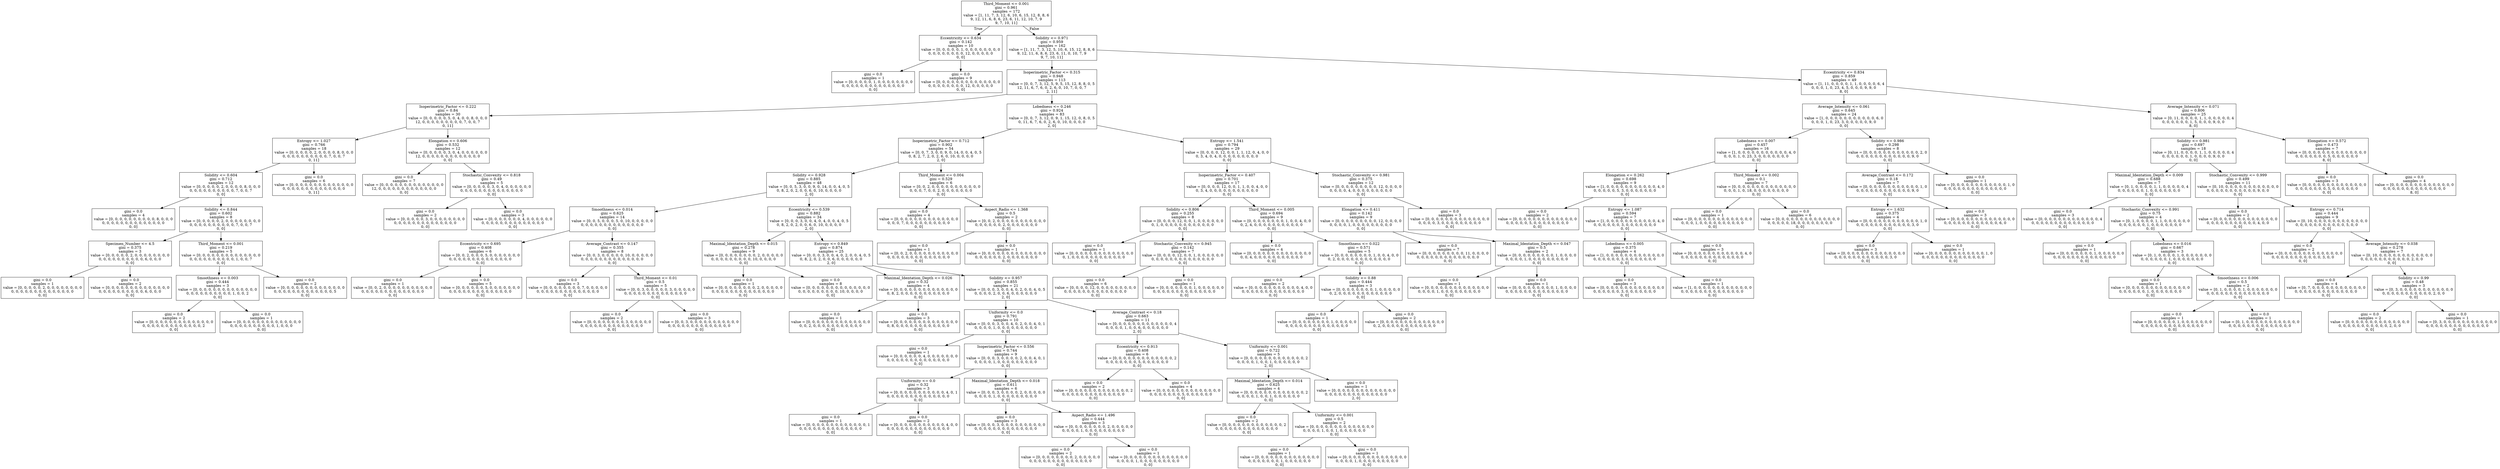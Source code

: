 digraph Tree {
node [shape=box] ;
0 [label="Third_Moment <= 0.001\ngini = 0.961\nsamples = 172\nvalue = [1, 11, 7, 3, 12, 6, 10, 6, 15, 12, 8, 8, 6\n9, 12, 11, 6, 8, 6, 23, 6, 11, 12, 10, 7, 9\n9, 7, 10, 11]"] ;
1 [label="Eccentricity <= 0.634\ngini = 0.142\nsamples = 10\nvalue = [0, 0, 0, 0, 0, 1, 0, 0, 0, 0, 0, 0, 0, 0\n0, 0, 0, 0, 0, 0, 0, 0, 12, 0, 0, 0, 0, 0\n0, 0]"] ;
0 -> 1 [labeldistance=2.5, labelangle=45, headlabel="True"] ;
2 [label="gini = 0.0\nsamples = 1\nvalue = [0, 0, 0, 0, 0, 1, 0, 0, 0, 0, 0, 0, 0, 0\n0, 0, 0, 0, 0, 0, 0, 0, 0, 0, 0, 0, 0, 0\n0, 0]"] ;
1 -> 2 ;
3 [label="gini = 0.0\nsamples = 9\nvalue = [0, 0, 0, 0, 0, 0, 0, 0, 0, 0, 0, 0, 0, 0\n0, 0, 0, 0, 0, 0, 0, 0, 12, 0, 0, 0, 0, 0\n0, 0]"] ;
1 -> 3 ;
4 [label="Solidity <= 0.971\ngini = 0.959\nsamples = 162\nvalue = [1, 11, 7, 3, 12, 5, 10, 6, 15, 12, 8, 8, 6\n9, 12, 11, 6, 8, 6, 23, 6, 11, 0, 10, 7, 9\n9, 7, 10, 11]"] ;
0 -> 4 [labeldistance=2.5, labelangle=-45, headlabel="False"] ;
5 [label="Isoperimetric_Factor <= 0.315\ngini = 0.948\nsamples = 113\nvalue = [0, 0, 7, 3, 12, 5, 9, 5, 15, 12, 8, 8, 0, 5\n12, 11, 6, 7, 6, 0, 2, 6, 0, 10, 7, 0, 0, 7\n2, 11]"] ;
4 -> 5 ;
6 [label="Isoperimetric_Factor <= 0.222\ngini = 0.84\nsamples = 30\nvalue = [0, 0, 0, 0, 0, 5, 0, 4, 0, 0, 8, 0, 0, 0\n12, 0, 0, 0, 0, 0, 0, 0, 0, 0, 7, 0, 0, 7\n0, 11]"] ;
5 -> 6 ;
7 [label="Entropy <= 1.027\ngini = 0.766\nsamples = 18\nvalue = [0, 0, 0, 0, 0, 2, 0, 0, 0, 0, 8, 0, 0, 0\n0, 0, 0, 0, 0, 0, 0, 0, 0, 0, 7, 0, 0, 7\n0, 11]"] ;
6 -> 7 ;
8 [label="Solidity <= 0.604\ngini = 0.712\nsamples = 12\nvalue = [0, 0, 0, 0, 0, 2, 0, 0, 0, 0, 8, 0, 0, 0\n0, 0, 0, 0, 0, 0, 0, 0, 0, 0, 7, 0, 0, 7\n0, 0]"] ;
7 -> 8 ;
9 [label="gini = 0.0\nsamples = 4\nvalue = [0, 0, 0, 0, 0, 0, 0, 0, 0, 0, 8, 0, 0, 0\n0, 0, 0, 0, 0, 0, 0, 0, 0, 0, 0, 0, 0, 0\n0, 0]"] ;
8 -> 9 ;
10 [label="Solidity <= 0.844\ngini = 0.602\nsamples = 8\nvalue = [0, 0, 0, 0, 0, 2, 0, 0, 0, 0, 0, 0, 0, 0\n0, 0, 0, 0, 0, 0, 0, 0, 0, 0, 7, 0, 0, 7\n0, 0]"] ;
8 -> 10 ;
11 [label="Specimen_Number <= 4.5\ngini = 0.375\nsamples = 3\nvalue = [0, 0, 0, 0, 0, 2, 0, 0, 0, 0, 0, 0, 0, 0\n0, 0, 0, 0, 0, 0, 0, 0, 0, 0, 6, 0, 0, 0\n0, 0]"] ;
10 -> 11 ;
12 [label="gini = 0.0\nsamples = 1\nvalue = [0, 0, 0, 0, 0, 2, 0, 0, 0, 0, 0, 0, 0, 0\n0, 0, 0, 0, 0, 0, 0, 0, 0, 0, 0, 0, 0, 0\n0, 0]"] ;
11 -> 12 ;
13 [label="gini = 0.0\nsamples = 2\nvalue = [0, 0, 0, 0, 0, 0, 0, 0, 0, 0, 0, 0, 0, 0\n0, 0, 0, 0, 0, 0, 0, 0, 0, 0, 6, 0, 0, 0\n0, 0]"] ;
11 -> 13 ;
14 [label="Third_Moment <= 0.001\ngini = 0.219\nsamples = 5\nvalue = [0, 0, 0, 0, 0, 0, 0, 0, 0, 0, 0, 0, 0, 0\n0, 0, 0, 0, 0, 0, 0, 0, 0, 0, 1, 0, 0, 7\n0, 0]"] ;
10 -> 14 ;
15 [label="Smoothness <= 0.003\ngini = 0.444\nsamples = 3\nvalue = [0, 0, 0, 0, 0, 0, 0, 0, 0, 0, 0, 0, 0, 0\n0, 0, 0, 0, 0, 0, 0, 0, 0, 0, 1, 0, 0, 2\n0, 0]"] ;
14 -> 15 ;
16 [label="gini = 0.0\nsamples = 2\nvalue = [0, 0, 0, 0, 0, 0, 0, 0, 0, 0, 0, 0, 0, 0\n0, 0, 0, 0, 0, 0, 0, 0, 0, 0, 0, 0, 0, 2\n0, 0]"] ;
15 -> 16 ;
17 [label="gini = 0.0\nsamples = 1\nvalue = [0, 0, 0, 0, 0, 0, 0, 0, 0, 0, 0, 0, 0, 0\n0, 0, 0, 0, 0, 0, 0, 0, 0, 0, 1, 0, 0, 0\n0, 0]"] ;
15 -> 17 ;
18 [label="gini = 0.0\nsamples = 2\nvalue = [0, 0, 0, 0, 0, 0, 0, 0, 0, 0, 0, 0, 0, 0\n0, 0, 0, 0, 0, 0, 0, 0, 0, 0, 0, 0, 0, 5\n0, 0]"] ;
14 -> 18 ;
19 [label="gini = 0.0\nsamples = 6\nvalue = [0, 0, 0, 0, 0, 0, 0, 0, 0, 0, 0, 0, 0, 0\n0, 0, 0, 0, 0, 0, 0, 0, 0, 0, 0, 0, 0, 0\n0, 11]"] ;
7 -> 19 ;
20 [label="Elongation <= 0.606\ngini = 0.532\nsamples = 12\nvalue = [0, 0, 0, 0, 0, 3, 0, 4, 0, 0, 0, 0, 0, 0\n12, 0, 0, 0, 0, 0, 0, 0, 0, 0, 0, 0, 0, 0\n0, 0]"] ;
6 -> 20 ;
21 [label="gini = 0.0\nsamples = 7\nvalue = [0, 0, 0, 0, 0, 0, 0, 0, 0, 0, 0, 0, 0, 0\n12, 0, 0, 0, 0, 0, 0, 0, 0, 0, 0, 0, 0, 0\n0, 0]"] ;
20 -> 21 ;
22 [label="Stochastic_Convexity <= 0.818\ngini = 0.49\nsamples = 5\nvalue = [0, 0, 0, 0, 0, 3, 0, 4, 0, 0, 0, 0, 0, 0\n0, 0, 0, 0, 0, 0, 0, 0, 0, 0, 0, 0, 0, 0\n0, 0]"] ;
20 -> 22 ;
23 [label="gini = 0.0\nsamples = 2\nvalue = [0, 0, 0, 0, 0, 3, 0, 0, 0, 0, 0, 0, 0, 0\n0, 0, 0, 0, 0, 0, 0, 0, 0, 0, 0, 0, 0, 0\n0, 0]"] ;
22 -> 23 ;
24 [label="gini = 0.0\nsamples = 3\nvalue = [0, 0, 0, 0, 0, 0, 0, 4, 0, 0, 0, 0, 0, 0\n0, 0, 0, 0, 0, 0, 0, 0, 0, 0, 0, 0, 0, 0\n0, 0]"] ;
22 -> 24 ;
25 [label="Lobedness <= 0.246\ngini = 0.924\nsamples = 83\nvalue = [0, 0, 7, 3, 12, 0, 9, 1, 15, 12, 0, 8, 0, 5\n0, 11, 6, 7, 6, 0, 2, 6, 0, 10, 0, 0, 0, 0\n2, 0]"] ;
5 -> 25 ;
26 [label="Isoperimetric_Factor <= 0.712\ngini = 0.902\nsamples = 54\nvalue = [0, 0, 7, 3, 0, 0, 9, 0, 14, 0, 0, 4, 0, 5\n0, 8, 2, 7, 2, 0, 2, 6, 0, 10, 0, 0, 0, 0\n2, 0]"] ;
25 -> 26 ;
27 [label="Solidity <= 0.928\ngini = 0.885\nsamples = 48\nvalue = [0, 0, 5, 3, 0, 0, 9, 0, 14, 0, 0, 4, 0, 5\n0, 8, 2, 0, 2, 0, 0, 6, 0, 10, 0, 0, 0, 0\n2, 0]"] ;
26 -> 27 ;
28 [label="Smoothness <= 0.014\ngini = 0.625\nsamples = 14\nvalue = [0, 0, 5, 0, 0, 0, 5, 0, 10, 0, 0, 0, 0, 0\n0, 0, 0, 0, 0, 0, 0, 0, 0, 0, 0, 0, 0, 0\n0, 0]"] ;
27 -> 28 ;
29 [label="Eccentricity <= 0.695\ngini = 0.408\nsamples = 6\nvalue = [0, 0, 2, 0, 0, 0, 5, 0, 0, 0, 0, 0, 0, 0\n0, 0, 0, 0, 0, 0, 0, 0, 0, 0, 0, 0, 0, 0\n0, 0]"] ;
28 -> 29 ;
30 [label="gini = 0.0\nsamples = 1\nvalue = [0, 0, 2, 0, 0, 0, 0, 0, 0, 0, 0, 0, 0, 0\n0, 0, 0, 0, 0, 0, 0, 0, 0, 0, 0, 0, 0, 0\n0, 0]"] ;
29 -> 30 ;
31 [label="gini = 0.0\nsamples = 5\nvalue = [0, 0, 0, 0, 0, 0, 5, 0, 0, 0, 0, 0, 0, 0\n0, 0, 0, 0, 0, 0, 0, 0, 0, 0, 0, 0, 0, 0\n0, 0]"] ;
29 -> 31 ;
32 [label="Average_Contrast <= 0.147\ngini = 0.355\nsamples = 8\nvalue = [0, 0, 3, 0, 0, 0, 0, 0, 10, 0, 0, 0, 0, 0\n0, 0, 0, 0, 0, 0, 0, 0, 0, 0, 0, 0, 0, 0\n0, 0]"] ;
28 -> 32 ;
33 [label="gini = 0.0\nsamples = 3\nvalue = [0, 0, 0, 0, 0, 0, 0, 0, 7, 0, 0, 0, 0, 0\n0, 0, 0, 0, 0, 0, 0, 0, 0, 0, 0, 0, 0, 0\n0, 0]"] ;
32 -> 33 ;
34 [label="Third_Moment <= 0.01\ngini = 0.5\nsamples = 5\nvalue = [0, 0, 3, 0, 0, 0, 0, 0, 3, 0, 0, 0, 0, 0\n0, 0, 0, 0, 0, 0, 0, 0, 0, 0, 0, 0, 0, 0\n0, 0]"] ;
32 -> 34 ;
35 [label="gini = 0.0\nsamples = 2\nvalue = [0, 0, 0, 0, 0, 0, 0, 0, 3, 0, 0, 0, 0, 0\n0, 0, 0, 0, 0, 0, 0, 0, 0, 0, 0, 0, 0, 0\n0, 0]"] ;
34 -> 35 ;
36 [label="gini = 0.0\nsamples = 3\nvalue = [0, 0, 3, 0, 0, 0, 0, 0, 0, 0, 0, 0, 0, 0\n0, 0, 0, 0, 0, 0, 0, 0, 0, 0, 0, 0, 0, 0\n0, 0]"] ;
34 -> 36 ;
37 [label="Eccentricity <= 0.539\ngini = 0.882\nsamples = 34\nvalue = [0, 0, 0, 3, 0, 0, 4, 0, 4, 0, 0, 4, 0, 5\n0, 8, 2, 0, 2, 0, 0, 6, 0, 10, 0, 0, 0, 0\n2, 0]"] ;
27 -> 37 ;
38 [label="Maximal_Identation_Depth <= 0.015\ngini = 0.278\nsamples = 9\nvalue = [0, 0, 0, 0, 0, 0, 0, 0, 2, 0, 0, 0, 0, 0\n0, 0, 0, 0, 0, 0, 0, 0, 0, 10, 0, 0, 0, 0\n0, 0]"] ;
37 -> 38 ;
39 [label="gini = 0.0\nsamples = 1\nvalue = [0, 0, 0, 0, 0, 0, 0, 0, 2, 0, 0, 0, 0, 0\n0, 0, 0, 0, 0, 0, 0, 0, 0, 0, 0, 0, 0, 0\n0, 0]"] ;
38 -> 39 ;
40 [label="gini = 0.0\nsamples = 8\nvalue = [0, 0, 0, 0, 0, 0, 0, 0, 0, 0, 0, 0, 0, 0\n0, 0, 0, 0, 0, 0, 0, 0, 0, 10, 0, 0, 0, 0\n0, 0]"] ;
38 -> 40 ;
41 [label="Entropy <= 0.849\ngini = 0.874\nsamples = 25\nvalue = [0, 0, 0, 3, 0, 0, 4, 0, 2, 0, 0, 4, 0, 5\n0, 8, 2, 0, 2, 0, 0, 6, 0, 0, 0, 0, 0, 0\n2, 0]"] ;
37 -> 41 ;
42 [label="Maximal_Identation_Depth <= 0.026\ngini = 0.32\nsamples = 4\nvalue = [0, 0, 0, 0, 0, 0, 0, 0, 0, 0, 0, 0, 0, 0\n0, 8, 2, 0, 0, 0, 0, 0, 0, 0, 0, 0, 0, 0\n0, 0]"] ;
41 -> 42 ;
43 [label="gini = 0.0\nsamples = 1\nvalue = [0, 0, 0, 0, 0, 0, 0, 0, 0, 0, 0, 0, 0, 0\n0, 0, 2, 0, 0, 0, 0, 0, 0, 0, 0, 0, 0, 0\n0, 0]"] ;
42 -> 43 ;
44 [label="gini = 0.0\nsamples = 3\nvalue = [0, 0, 0, 0, 0, 0, 0, 0, 0, 0, 0, 0, 0, 0\n0, 8, 0, 0, 0, 0, 0, 0, 0, 0, 0, 0, 0, 0\n0, 0]"] ;
42 -> 44 ;
45 [label="Solidity <= 0.957\ngini = 0.855\nsamples = 21\nvalue = [0, 0, 0, 3, 0, 0, 4, 0, 2, 0, 0, 4, 0, 5\n0, 0, 0, 0, 2, 0, 0, 6, 0, 0, 0, 0, 0, 0\n2, 0]"] ;
41 -> 45 ;
46 [label="Uniformity <= 0.0\ngini = 0.791\nsamples = 10\nvalue = [0, 0, 0, 3, 0, 0, 4, 0, 2, 0, 0, 4, 0, 1\n0, 0, 0, 0, 1, 0, 0, 0, 0, 0, 0, 0, 0, 0\n0, 0]"] ;
45 -> 46 ;
47 [label="gini = 0.0\nsamples = 1\nvalue = [0, 0, 0, 0, 0, 0, 4, 0, 0, 0, 0, 0, 0, 0\n0, 0, 0, 0, 0, 0, 0, 0, 0, 0, 0, 0, 0, 0\n0, 0]"] ;
46 -> 47 ;
48 [label="Isoperimetric_Factor <= 0.556\ngini = 0.744\nsamples = 9\nvalue = [0, 0, 0, 3, 0, 0, 0, 0, 2, 0, 0, 4, 0, 1\n0, 0, 0, 0, 1, 0, 0, 0, 0, 0, 0, 0, 0, 0\n0, 0]"] ;
46 -> 48 ;
49 [label="Uniformity <= 0.0\ngini = 0.32\nsamples = 3\nvalue = [0, 0, 0, 0, 0, 0, 0, 0, 0, 0, 0, 4, 0, 1\n0, 0, 0, 0, 0, 0, 0, 0, 0, 0, 0, 0, 0, 0\n0, 0]"] ;
48 -> 49 ;
50 [label="gini = 0.0\nsamples = 1\nvalue = [0, 0, 0, 0, 0, 0, 0, 0, 0, 0, 0, 0, 0, 1\n0, 0, 0, 0, 0, 0, 0, 0, 0, 0, 0, 0, 0, 0\n0, 0]"] ;
49 -> 50 ;
51 [label="gini = 0.0\nsamples = 2\nvalue = [0, 0, 0, 0, 0, 0, 0, 0, 0, 0, 0, 4, 0, 0\n0, 0, 0, 0, 0, 0, 0, 0, 0, 0, 0, 0, 0, 0\n0, 0]"] ;
49 -> 51 ;
52 [label="Maximal_Identation_Depth <= 0.018\ngini = 0.611\nsamples = 6\nvalue = [0, 0, 0, 3, 0, 0, 0, 0, 2, 0, 0, 0, 0, 0\n0, 0, 0, 0, 1, 0, 0, 0, 0, 0, 0, 0, 0, 0\n0, 0]"] ;
48 -> 52 ;
53 [label="gini = 0.0\nsamples = 3\nvalue = [0, 0, 0, 3, 0, 0, 0, 0, 0, 0, 0, 0, 0, 0\n0, 0, 0, 0, 0, 0, 0, 0, 0, 0, 0, 0, 0, 0\n0, 0]"] ;
52 -> 53 ;
54 [label="Aspect_Radio <= 1.496\ngini = 0.444\nsamples = 3\nvalue = [0, 0, 0, 0, 0, 0, 0, 0, 2, 0, 0, 0, 0, 0\n0, 0, 0, 0, 1, 0, 0, 0, 0, 0, 0, 0, 0, 0\n0, 0]"] ;
52 -> 54 ;
55 [label="gini = 0.0\nsamples = 2\nvalue = [0, 0, 0, 0, 0, 0, 0, 0, 2, 0, 0, 0, 0, 0\n0, 0, 0, 0, 0, 0, 0, 0, 0, 0, 0, 0, 0, 0\n0, 0]"] ;
54 -> 55 ;
56 [label="gini = 0.0\nsamples = 1\nvalue = [0, 0, 0, 0, 0, 0, 0, 0, 0, 0, 0, 0, 0, 0\n0, 0, 0, 0, 1, 0, 0, 0, 0, 0, 0, 0, 0, 0\n0, 0]"] ;
54 -> 56 ;
57 [label="Average_Contrast <= 0.18\ngini = 0.663\nsamples = 11\nvalue = [0, 0, 0, 0, 0, 0, 0, 0, 0, 0, 0, 0, 0, 4\n0, 0, 0, 0, 1, 0, 0, 6, 0, 0, 0, 0, 0, 0\n2, 0]"] ;
45 -> 57 ;
58 [label="Eccentricity <= 0.913\ngini = 0.408\nsamples = 6\nvalue = [0, 0, 0, 0, 0, 0, 0, 0, 0, 0, 0, 0, 0, 2\n0, 0, 0, 0, 0, 0, 0, 5, 0, 0, 0, 0, 0, 0\n0, 0]"] ;
57 -> 58 ;
59 [label="gini = 0.0\nsamples = 2\nvalue = [0, 0, 0, 0, 0, 0, 0, 0, 0, 0, 0, 0, 0, 2\n0, 0, 0, 0, 0, 0, 0, 0, 0, 0, 0, 0, 0, 0\n0, 0]"] ;
58 -> 59 ;
60 [label="gini = 0.0\nsamples = 4\nvalue = [0, 0, 0, 0, 0, 0, 0, 0, 0, 0, 0, 0, 0, 0\n0, 0, 0, 0, 0, 0, 0, 5, 0, 0, 0, 0, 0, 0\n0, 0]"] ;
58 -> 60 ;
61 [label="Uniformity <= 0.001\ngini = 0.722\nsamples = 5\nvalue = [0, 0, 0, 0, 0, 0, 0, 0, 0, 0, 0, 0, 0, 2\n0, 0, 0, 0, 1, 0, 0, 1, 0, 0, 0, 0, 0, 0\n2, 0]"] ;
57 -> 61 ;
62 [label="Maximal_Identation_Depth <= 0.014\ngini = 0.625\nsamples = 4\nvalue = [0, 0, 0, 0, 0, 0, 0, 0, 0, 0, 0, 0, 0, 2\n0, 0, 0, 0, 1, 0, 0, 1, 0, 0, 0, 0, 0, 0\n0, 0]"] ;
61 -> 62 ;
63 [label="gini = 0.0\nsamples = 2\nvalue = [0, 0, 0, 0, 0, 0, 0, 0, 0, 0, 0, 0, 0, 2\n0, 0, 0, 0, 0, 0, 0, 0, 0, 0, 0, 0, 0, 0\n0, 0]"] ;
62 -> 63 ;
64 [label="Uniformity <= 0.001\ngini = 0.5\nsamples = 2\nvalue = [0, 0, 0, 0, 0, 0, 0, 0, 0, 0, 0, 0, 0, 0\n0, 0, 0, 0, 1, 0, 0, 1, 0, 0, 0, 0, 0, 0\n0, 0]"] ;
62 -> 64 ;
65 [label="gini = 0.0\nsamples = 1\nvalue = [0, 0, 0, 0, 0, 0, 0, 0, 0, 0, 0, 0, 0, 0\n0, 0, 0, 0, 0, 0, 0, 1, 0, 0, 0, 0, 0, 0\n0, 0]"] ;
64 -> 65 ;
66 [label="gini = 0.0\nsamples = 1\nvalue = [0, 0, 0, 0, 0, 0, 0, 0, 0, 0, 0, 0, 0, 0\n0, 0, 0, 0, 1, 0, 0, 0, 0, 0, 0, 0, 0, 0\n0, 0]"] ;
64 -> 66 ;
67 [label="gini = 0.0\nsamples = 1\nvalue = [0, 0, 0, 0, 0, 0, 0, 0, 0, 0, 0, 0, 0, 0\n0, 0, 0, 0, 0, 0, 0, 0, 0, 0, 0, 0, 0, 0\n2, 0]"] ;
61 -> 67 ;
68 [label="Third_Moment <= 0.004\ngini = 0.529\nsamples = 6\nvalue = [0, 0, 2, 0, 0, 0, 0, 0, 0, 0, 0, 0, 0, 0\n0, 0, 0, 7, 0, 0, 2, 0, 0, 0, 0, 0, 0, 0\n0, 0]"] ;
26 -> 68 ;
69 [label="gini = 0.0\nsamples = 4\nvalue = [0, 0, 0, 0, 0, 0, 0, 0, 0, 0, 0, 0, 0, 0\n0, 0, 0, 7, 0, 0, 0, 0, 0, 0, 0, 0, 0, 0\n0, 0]"] ;
68 -> 69 ;
70 [label="Aspect_Radio <= 1.368\ngini = 0.5\nsamples = 2\nvalue = [0, 0, 2, 0, 0, 0, 0, 0, 0, 0, 0, 0, 0, 0\n0, 0, 0, 0, 0, 0, 2, 0, 0, 0, 0, 0, 0, 0\n0, 0]"] ;
68 -> 70 ;
71 [label="gini = 0.0\nsamples = 1\nvalue = [0, 0, 2, 0, 0, 0, 0, 0, 0, 0, 0, 0, 0, 0\n0, 0, 0, 0, 0, 0, 0, 0, 0, 0, 0, 0, 0, 0\n0, 0]"] ;
70 -> 71 ;
72 [label="gini = 0.0\nsamples = 1\nvalue = [0, 0, 0, 0, 0, 0, 0, 0, 0, 0, 0, 0, 0, 0\n0, 0, 0, 0, 0, 0, 2, 0, 0, 0, 0, 0, 0, 0\n0, 0]"] ;
70 -> 72 ;
73 [label="Entropy <= 1.541\ngini = 0.794\nsamples = 29\nvalue = [0, 0, 0, 0, 12, 0, 0, 1, 1, 12, 0, 4, 0, 0\n0, 3, 4, 0, 4, 0, 0, 0, 0, 0, 0, 0, 0, 0\n0, 0]"] ;
25 -> 73 ;
74 [label="Isoperimetric_Factor <= 0.407\ngini = 0.701\nsamples = 17\nvalue = [0, 0, 0, 0, 12, 0, 0, 1, 1, 0, 0, 4, 0, 0\n0, 3, 4, 0, 0, 0, 0, 0, 0, 0, 0, 0, 0, 0\n0, 0]"] ;
73 -> 74 ;
75 [label="Solidity <= 0.806\ngini = 0.255\nsamples = 8\nvalue = [0, 0, 0, 0, 12, 0, 0, 1, 0, 0, 0, 0, 0, 0\n0, 1, 0, 0, 0, 0, 0, 0, 0, 0, 0, 0, 0, 0\n0, 0]"] ;
74 -> 75 ;
76 [label="gini = 0.0\nsamples = 1\nvalue = [0, 0, 0, 0, 0, 0, 0, 0, 0, 0, 0, 0, 0, 0\n0, 1, 0, 0, 0, 0, 0, 0, 0, 0, 0, 0, 0, 0\n0, 0]"] ;
75 -> 76 ;
77 [label="Stochastic_Convexity <= 0.945\ngini = 0.142\nsamples = 7\nvalue = [0, 0, 0, 0, 12, 0, 0, 1, 0, 0, 0, 0, 0, 0\n0, 0, 0, 0, 0, 0, 0, 0, 0, 0, 0, 0, 0, 0\n0, 0]"] ;
75 -> 77 ;
78 [label="gini = 0.0\nsamples = 6\nvalue = [0, 0, 0, 0, 12, 0, 0, 0, 0, 0, 0, 0, 0, 0\n0, 0, 0, 0, 0, 0, 0, 0, 0, 0, 0, 0, 0, 0\n0, 0]"] ;
77 -> 78 ;
79 [label="gini = 0.0\nsamples = 1\nvalue = [0, 0, 0, 0, 0, 0, 0, 1, 0, 0, 0, 0, 0, 0\n0, 0, 0, 0, 0, 0, 0, 0, 0, 0, 0, 0, 0, 0\n0, 0]"] ;
77 -> 79 ;
80 [label="Third_Moment <= 0.005\ngini = 0.694\nsamples = 9\nvalue = [0, 0, 0, 0, 0, 0, 0, 0, 1, 0, 0, 4, 0, 0\n0, 2, 4, 0, 0, 0, 0, 0, 0, 0, 0, 0, 0, 0\n0, 0]"] ;
74 -> 80 ;
81 [label="gini = 0.0\nsamples = 4\nvalue = [0, 0, 0, 0, 0, 0, 0, 0, 0, 0, 0, 0, 0, 0\n0, 0, 4, 0, 0, 0, 0, 0, 0, 0, 0, 0, 0, 0\n0, 0]"] ;
80 -> 81 ;
82 [label="Smoothness <= 0.022\ngini = 0.571\nsamples = 5\nvalue = [0, 0, 0, 0, 0, 0, 0, 0, 1, 0, 0, 4, 0, 0\n0, 2, 0, 0, 0, 0, 0, 0, 0, 0, 0, 0, 0, 0\n0, 0]"] ;
80 -> 82 ;
83 [label="gini = 0.0\nsamples = 2\nvalue = [0, 0, 0, 0, 0, 0, 0, 0, 0, 0, 0, 4, 0, 0\n0, 0, 0, 0, 0, 0, 0, 0, 0, 0, 0, 0, 0, 0\n0, 0]"] ;
82 -> 83 ;
84 [label="Solidity <= 0.88\ngini = 0.444\nsamples = 3\nvalue = [0, 0, 0, 0, 0, 0, 0, 0, 1, 0, 0, 0, 0, 0\n0, 2, 0, 0, 0, 0, 0, 0, 0, 0, 0, 0, 0, 0\n0, 0]"] ;
82 -> 84 ;
85 [label="gini = 0.0\nsamples = 1\nvalue = [0, 0, 0, 0, 0, 0, 0, 0, 1, 0, 0, 0, 0, 0\n0, 0, 0, 0, 0, 0, 0, 0, 0, 0, 0, 0, 0, 0\n0, 0]"] ;
84 -> 85 ;
86 [label="gini = 0.0\nsamples = 2\nvalue = [0, 0, 0, 0, 0, 0, 0, 0, 0, 0, 0, 0, 0, 0\n0, 2, 0, 0, 0, 0, 0, 0, 0, 0, 0, 0, 0, 0\n0, 0]"] ;
84 -> 86 ;
87 [label="Stochastic_Convexity <= 0.981\ngini = 0.375\nsamples = 12\nvalue = [0, 0, 0, 0, 0, 0, 0, 0, 0, 12, 0, 0, 0, 0\n0, 0, 0, 0, 4, 0, 0, 0, 0, 0, 0, 0, 0, 0\n0, 0]"] ;
73 -> 87 ;
88 [label="Elongation <= 0.411\ngini = 0.142\nsamples = 9\nvalue = [0, 0, 0, 0, 0, 0, 0, 0, 0, 12, 0, 0, 0, 0\n0, 0, 0, 0, 1, 0, 0, 0, 0, 0, 0, 0, 0, 0\n0, 0]"] ;
87 -> 88 ;
89 [label="gini = 0.0\nsamples = 7\nvalue = [0, 0, 0, 0, 0, 0, 0, 0, 0, 11, 0, 0, 0, 0\n0, 0, 0, 0, 0, 0, 0, 0, 0, 0, 0, 0, 0, 0\n0, 0]"] ;
88 -> 89 ;
90 [label="Maximal_Identation_Depth <= 0.047\ngini = 0.5\nsamples = 2\nvalue = [0, 0, 0, 0, 0, 0, 0, 0, 0, 1, 0, 0, 0, 0\n0, 0, 0, 0, 1, 0, 0, 0, 0, 0, 0, 0, 0, 0\n0, 0]"] ;
88 -> 90 ;
91 [label="gini = 0.0\nsamples = 1\nvalue = [0, 0, 0, 0, 0, 0, 0, 0, 0, 0, 0, 0, 0, 0\n0, 0, 0, 0, 1, 0, 0, 0, 0, 0, 0, 0, 0, 0\n0, 0]"] ;
90 -> 91 ;
92 [label="gini = 0.0\nsamples = 1\nvalue = [0, 0, 0, 0, 0, 0, 0, 0, 0, 1, 0, 0, 0, 0\n0, 0, 0, 0, 0, 0, 0, 0, 0, 0, 0, 0, 0, 0\n0, 0]"] ;
90 -> 92 ;
93 [label="gini = 0.0\nsamples = 3\nvalue = [0, 0, 0, 0, 0, 0, 0, 0, 0, 0, 0, 0, 0, 0\n0, 0, 0, 0, 3, 0, 0, 0, 0, 0, 0, 0, 0, 0\n0, 0]"] ;
87 -> 93 ;
94 [label="Eccentricity <= 0.834\ngini = 0.859\nsamples = 49\nvalue = [1, 11, 0, 0, 0, 0, 1, 1, 0, 0, 0, 0, 6, 4\n0, 0, 0, 1, 0, 23, 4, 5, 0, 0, 0, 9, 9, 0\n8, 0]"] ;
4 -> 94 ;
95 [label="Average_Intensity <= 0.061\ngini = 0.645\nsamples = 24\nvalue = [1, 0, 0, 0, 0, 0, 0, 0, 0, 0, 0, 0, 6, 0\n0, 0, 0, 1, 0, 23, 3, 0, 0, 0, 0, 0, 9, 0\n0, 0]"] ;
94 -> 95 ;
96 [label="Lobedness <= 0.007\ngini = 0.457\nsamples = 16\nvalue = [1, 0, 0, 0, 0, 0, 0, 0, 0, 0, 0, 0, 4, 0\n0, 0, 0, 1, 0, 23, 3, 0, 0, 0, 0, 0, 0, 0\n0, 0]"] ;
95 -> 96 ;
97 [label="Elongation <= 0.262\ngini = 0.698\nsamples = 9\nvalue = [1, 0, 0, 0, 0, 0, 0, 0, 0, 0, 0, 0, 4, 0\n0, 0, 0, 0, 0, 5, 3, 0, 0, 0, 0, 0, 0, 0\n0, 0]"] ;
96 -> 97 ;
98 [label="gini = 0.0\nsamples = 2\nvalue = [0, 0, 0, 0, 0, 0, 0, 0, 0, 0, 0, 0, 0, 0\n0, 0, 0, 0, 0, 5, 0, 0, 0, 0, 0, 0, 0, 0\n0, 0]"] ;
97 -> 98 ;
99 [label="Entropy <= 1.087\ngini = 0.594\nsamples = 7\nvalue = [1, 0, 0, 0, 0, 0, 0, 0, 0, 0, 0, 0, 4, 0\n0, 0, 0, 0, 0, 0, 3, 0, 0, 0, 0, 0, 0, 0\n0, 0]"] ;
97 -> 99 ;
100 [label="Lobedness <= 0.005\ngini = 0.375\nsamples = 4\nvalue = [1, 0, 0, 0, 0, 0, 0, 0, 0, 0, 0, 0, 0, 0\n0, 0, 0, 0, 0, 0, 3, 0, 0, 0, 0, 0, 0, 0\n0, 0]"] ;
99 -> 100 ;
101 [label="gini = 0.0\nsamples = 3\nvalue = [0, 0, 0, 0, 0, 0, 0, 0, 0, 0, 0, 0, 0, 0\n0, 0, 0, 0, 0, 0, 3, 0, 0, 0, 0, 0, 0, 0\n0, 0]"] ;
100 -> 101 ;
102 [label="gini = 0.0\nsamples = 1\nvalue = [1, 0, 0, 0, 0, 0, 0, 0, 0, 0, 0, 0, 0, 0\n0, 0, 0, 0, 0, 0, 0, 0, 0, 0, 0, 0, 0, 0\n0, 0]"] ;
100 -> 102 ;
103 [label="gini = 0.0\nsamples = 3\nvalue = [0, 0, 0, 0, 0, 0, 0, 0, 0, 0, 0, 0, 4, 0\n0, 0, 0, 0, 0, 0, 0, 0, 0, 0, 0, 0, 0, 0\n0, 0]"] ;
99 -> 103 ;
104 [label="Third_Moment <= 0.002\ngini = 0.1\nsamples = 7\nvalue = [0, 0, 0, 0, 0, 0, 0, 0, 0, 0, 0, 0, 0, 0\n0, 0, 0, 1, 0, 18, 0, 0, 0, 0, 0, 0, 0, 0\n0, 0]"] ;
96 -> 104 ;
105 [label="gini = 0.0\nsamples = 1\nvalue = [0, 0, 0, 0, 0, 0, 0, 0, 0, 0, 0, 0, 0, 0\n0, 0, 0, 1, 0, 0, 0, 0, 0, 0, 0, 0, 0, 0\n0, 0]"] ;
104 -> 105 ;
106 [label="gini = 0.0\nsamples = 6\nvalue = [0, 0, 0, 0, 0, 0, 0, 0, 0, 0, 0, 0, 0, 0\n0, 0, 0, 0, 0, 18, 0, 0, 0, 0, 0, 0, 0, 0\n0, 0]"] ;
104 -> 106 ;
107 [label="Solidity <= 0.986\ngini = 0.298\nsamples = 8\nvalue = [0, 0, 0, 0, 0, 0, 0, 0, 0, 0, 0, 0, 2, 0\n0, 0, 0, 0, 0, 0, 0, 0, 0, 0, 0, 0, 9, 0\n0, 0]"] ;
95 -> 107 ;
108 [label="Average_Contrast <= 0.172\ngini = 0.18\nsamples = 7\nvalue = [0, 0, 0, 0, 0, 0, 0, 0, 0, 0, 0, 0, 1, 0\n0, 0, 0, 0, 0, 0, 0, 0, 0, 0, 0, 0, 9, 0\n0, 0]"] ;
107 -> 108 ;
109 [label="Entropy <= 1.632\ngini = 0.375\nsamples = 4\nvalue = [0, 0, 0, 0, 0, 0, 0, 0, 0, 0, 0, 0, 1, 0\n0, 0, 0, 0, 0, 0, 0, 0, 0, 0, 0, 0, 3, 0\n0, 0]"] ;
108 -> 109 ;
110 [label="gini = 0.0\nsamples = 3\nvalue = [0, 0, 0, 0, 0, 0, 0, 0, 0, 0, 0, 0, 0, 0\n0, 0, 0, 0, 0, 0, 0, 0, 0, 0, 0, 0, 3, 0\n0, 0]"] ;
109 -> 110 ;
111 [label="gini = 0.0\nsamples = 1\nvalue = [0, 0, 0, 0, 0, 0, 0, 0, 0, 0, 0, 0, 1, 0\n0, 0, 0, 0, 0, 0, 0, 0, 0, 0, 0, 0, 0, 0\n0, 0]"] ;
109 -> 111 ;
112 [label="gini = 0.0\nsamples = 3\nvalue = [0, 0, 0, 0, 0, 0, 0, 0, 0, 0, 0, 0, 0, 0\n0, 0, 0, 0, 0, 0, 0, 0, 0, 0, 0, 0, 6, 0\n0, 0]"] ;
108 -> 112 ;
113 [label="gini = 0.0\nsamples = 1\nvalue = [0, 0, 0, 0, 0, 0, 0, 0, 0, 0, 0, 0, 1, 0\n0, 0, 0, 0, 0, 0, 0, 0, 0, 0, 0, 0, 0, 0\n0, 0]"] ;
107 -> 113 ;
114 [label="Average_Intensity <= 0.071\ngini = 0.806\nsamples = 25\nvalue = [0, 11, 0, 0, 0, 0, 1, 1, 0, 0, 0, 0, 0, 4\n0, 0, 0, 0, 0, 0, 1, 5, 0, 0, 0, 9, 0, 0\n8, 0]"] ;
94 -> 114 ;
115 [label="Solidity <= 0.981\ngini = 0.697\nsamples = 18\nvalue = [0, 11, 0, 0, 0, 0, 1, 1, 0, 0, 0, 0, 0, 4\n0, 0, 0, 0, 0, 0, 1, 0, 0, 0, 0, 9, 0, 0\n0, 0]"] ;
114 -> 115 ;
116 [label="Maximal_Identation_Depth <= 0.009\ngini = 0.688\nsamples = 7\nvalue = [0, 1, 0, 0, 0, 0, 1, 1, 0, 0, 0, 0, 0, 4\n0, 0, 0, 0, 0, 0, 1, 0, 0, 0, 0, 0, 0, 0\n0, 0]"] ;
115 -> 116 ;
117 [label="gini = 0.0\nsamples = 3\nvalue = [0, 0, 0, 0, 0, 0, 0, 0, 0, 0, 0, 0, 0, 4\n0, 0, 0, 0, 0, 0, 0, 0, 0, 0, 0, 0, 0, 0\n0, 0]"] ;
116 -> 117 ;
118 [label="Stochastic_Convexity <= 0.991\ngini = 0.75\nsamples = 4\nvalue = [0, 1, 0, 0, 0, 0, 1, 1, 0, 0, 0, 0, 0, 0\n0, 0, 0, 0, 0, 0, 1, 0, 0, 0, 0, 0, 0, 0\n0, 0]"] ;
116 -> 118 ;
119 [label="gini = 0.0\nsamples = 1\nvalue = [0, 0, 0, 0, 0, 0, 0, 1, 0, 0, 0, 0, 0, 0\n0, 0, 0, 0, 0, 0, 0, 0, 0, 0, 0, 0, 0, 0\n0, 0]"] ;
118 -> 119 ;
120 [label="Lobedness <= 0.016\ngini = 0.667\nsamples = 3\nvalue = [0, 1, 0, 0, 0, 0, 1, 0, 0, 0, 0, 0, 0, 0\n0, 0, 0, 0, 0, 0, 1, 0, 0, 0, 0, 0, 0, 0\n0, 0]"] ;
118 -> 120 ;
121 [label="gini = 0.0\nsamples = 1\nvalue = [0, 0, 0, 0, 0, 0, 0, 0, 0, 0, 0, 0, 0, 0\n0, 0, 0, 0, 0, 0, 1, 0, 0, 0, 0, 0, 0, 0\n0, 0]"] ;
120 -> 121 ;
122 [label="Smoothness <= 0.006\ngini = 0.5\nsamples = 2\nvalue = [0, 1, 0, 0, 0, 0, 1, 0, 0, 0, 0, 0, 0, 0\n0, 0, 0, 0, 0, 0, 0, 0, 0, 0, 0, 0, 0, 0\n0, 0]"] ;
120 -> 122 ;
123 [label="gini = 0.0\nsamples = 1\nvalue = [0, 0, 0, 0, 0, 0, 1, 0, 0, 0, 0, 0, 0, 0\n0, 0, 0, 0, 0, 0, 0, 0, 0, 0, 0, 0, 0, 0\n0, 0]"] ;
122 -> 123 ;
124 [label="gini = 0.0\nsamples = 1\nvalue = [0, 1, 0, 0, 0, 0, 0, 0, 0, 0, 0, 0, 0, 0\n0, 0, 0, 0, 0, 0, 0, 0, 0, 0, 0, 0, 0, 0\n0, 0]"] ;
122 -> 124 ;
125 [label="Stochastic_Convexity <= 0.999\ngini = 0.499\nsamples = 11\nvalue = [0, 10, 0, 0, 0, 0, 0, 0, 0, 0, 0, 0, 0, 0\n0, 0, 0, 0, 0, 0, 0, 0, 0, 0, 0, 9, 0, 0\n0, 0]"] ;
115 -> 125 ;
126 [label="gini = 0.0\nsamples = 2\nvalue = [0, 0, 0, 0, 0, 0, 0, 0, 0, 0, 0, 0, 0, 0\n0, 0, 0, 0, 0, 0, 0, 0, 0, 0, 0, 4, 0, 0\n0, 0]"] ;
125 -> 126 ;
127 [label="Entropy <= 0.714\ngini = 0.444\nsamples = 9\nvalue = [0, 10, 0, 0, 0, 0, 0, 0, 0, 0, 0, 0, 0, 0\n0, 0, 0, 0, 0, 0, 0, 0, 0, 0, 0, 5, 0, 0\n0, 0]"] ;
125 -> 127 ;
128 [label="gini = 0.0\nsamples = 2\nvalue = [0, 0, 0, 0, 0, 0, 0, 0, 0, 0, 0, 0, 0, 0\n0, 0, 0, 0, 0, 0, 0, 0, 0, 0, 0, 3, 0, 0\n0, 0]"] ;
127 -> 128 ;
129 [label="Average_Intensity <= 0.038\ngini = 0.278\nsamples = 7\nvalue = [0, 10, 0, 0, 0, 0, 0, 0, 0, 0, 0, 0, 0, 0\n0, 0, 0, 0, 0, 0, 0, 0, 0, 0, 0, 2, 0, 0\n0, 0]"] ;
127 -> 129 ;
130 [label="gini = 0.0\nsamples = 4\nvalue = [0, 7, 0, 0, 0, 0, 0, 0, 0, 0, 0, 0, 0, 0\n0, 0, 0, 0, 0, 0, 0, 0, 0, 0, 0, 0, 0, 0\n0, 0]"] ;
129 -> 130 ;
131 [label="Solidity <= 0.99\ngini = 0.48\nsamples = 3\nvalue = [0, 3, 0, 0, 0, 0, 0, 0, 0, 0, 0, 0, 0, 0\n0, 0, 0, 0, 0, 0, 0, 0, 0, 0, 0, 2, 0, 0\n0, 0]"] ;
129 -> 131 ;
132 [label="gini = 0.0\nsamples = 2\nvalue = [0, 0, 0, 0, 0, 0, 0, 0, 0, 0, 0, 0, 0, 0\n0, 0, 0, 0, 0, 0, 0, 0, 0, 0, 0, 2, 0, 0\n0, 0]"] ;
131 -> 132 ;
133 [label="gini = 0.0\nsamples = 1\nvalue = [0, 3, 0, 0, 0, 0, 0, 0, 0, 0, 0, 0, 0, 0\n0, 0, 0, 0, 0, 0, 0, 0, 0, 0, 0, 0, 0, 0\n0, 0]"] ;
131 -> 133 ;
134 [label="Elongation <= 0.572\ngini = 0.473\nsamples = 7\nvalue = [0, 0, 0, 0, 0, 0, 0, 0, 0, 0, 0, 0, 0, 0\n0, 0, 0, 0, 0, 0, 0, 5, 0, 0, 0, 0, 0, 0\n8, 0]"] ;
114 -> 134 ;
135 [label="gini = 0.0\nsamples = 3\nvalue = [0, 0, 0, 0, 0, 0, 0, 0, 0, 0, 0, 0, 0, 0\n0, 0, 0, 0, 0, 0, 0, 5, 0, 0, 0, 0, 0, 0\n0, 0]"] ;
134 -> 135 ;
136 [label="gini = 0.0\nsamples = 4\nvalue = [0, 0, 0, 0, 0, 0, 0, 0, 0, 0, 0, 0, 0, 0\n0, 0, 0, 0, 0, 0, 0, 0, 0, 0, 0, 0, 0, 0\n8, 0]"] ;
134 -> 136 ;
}